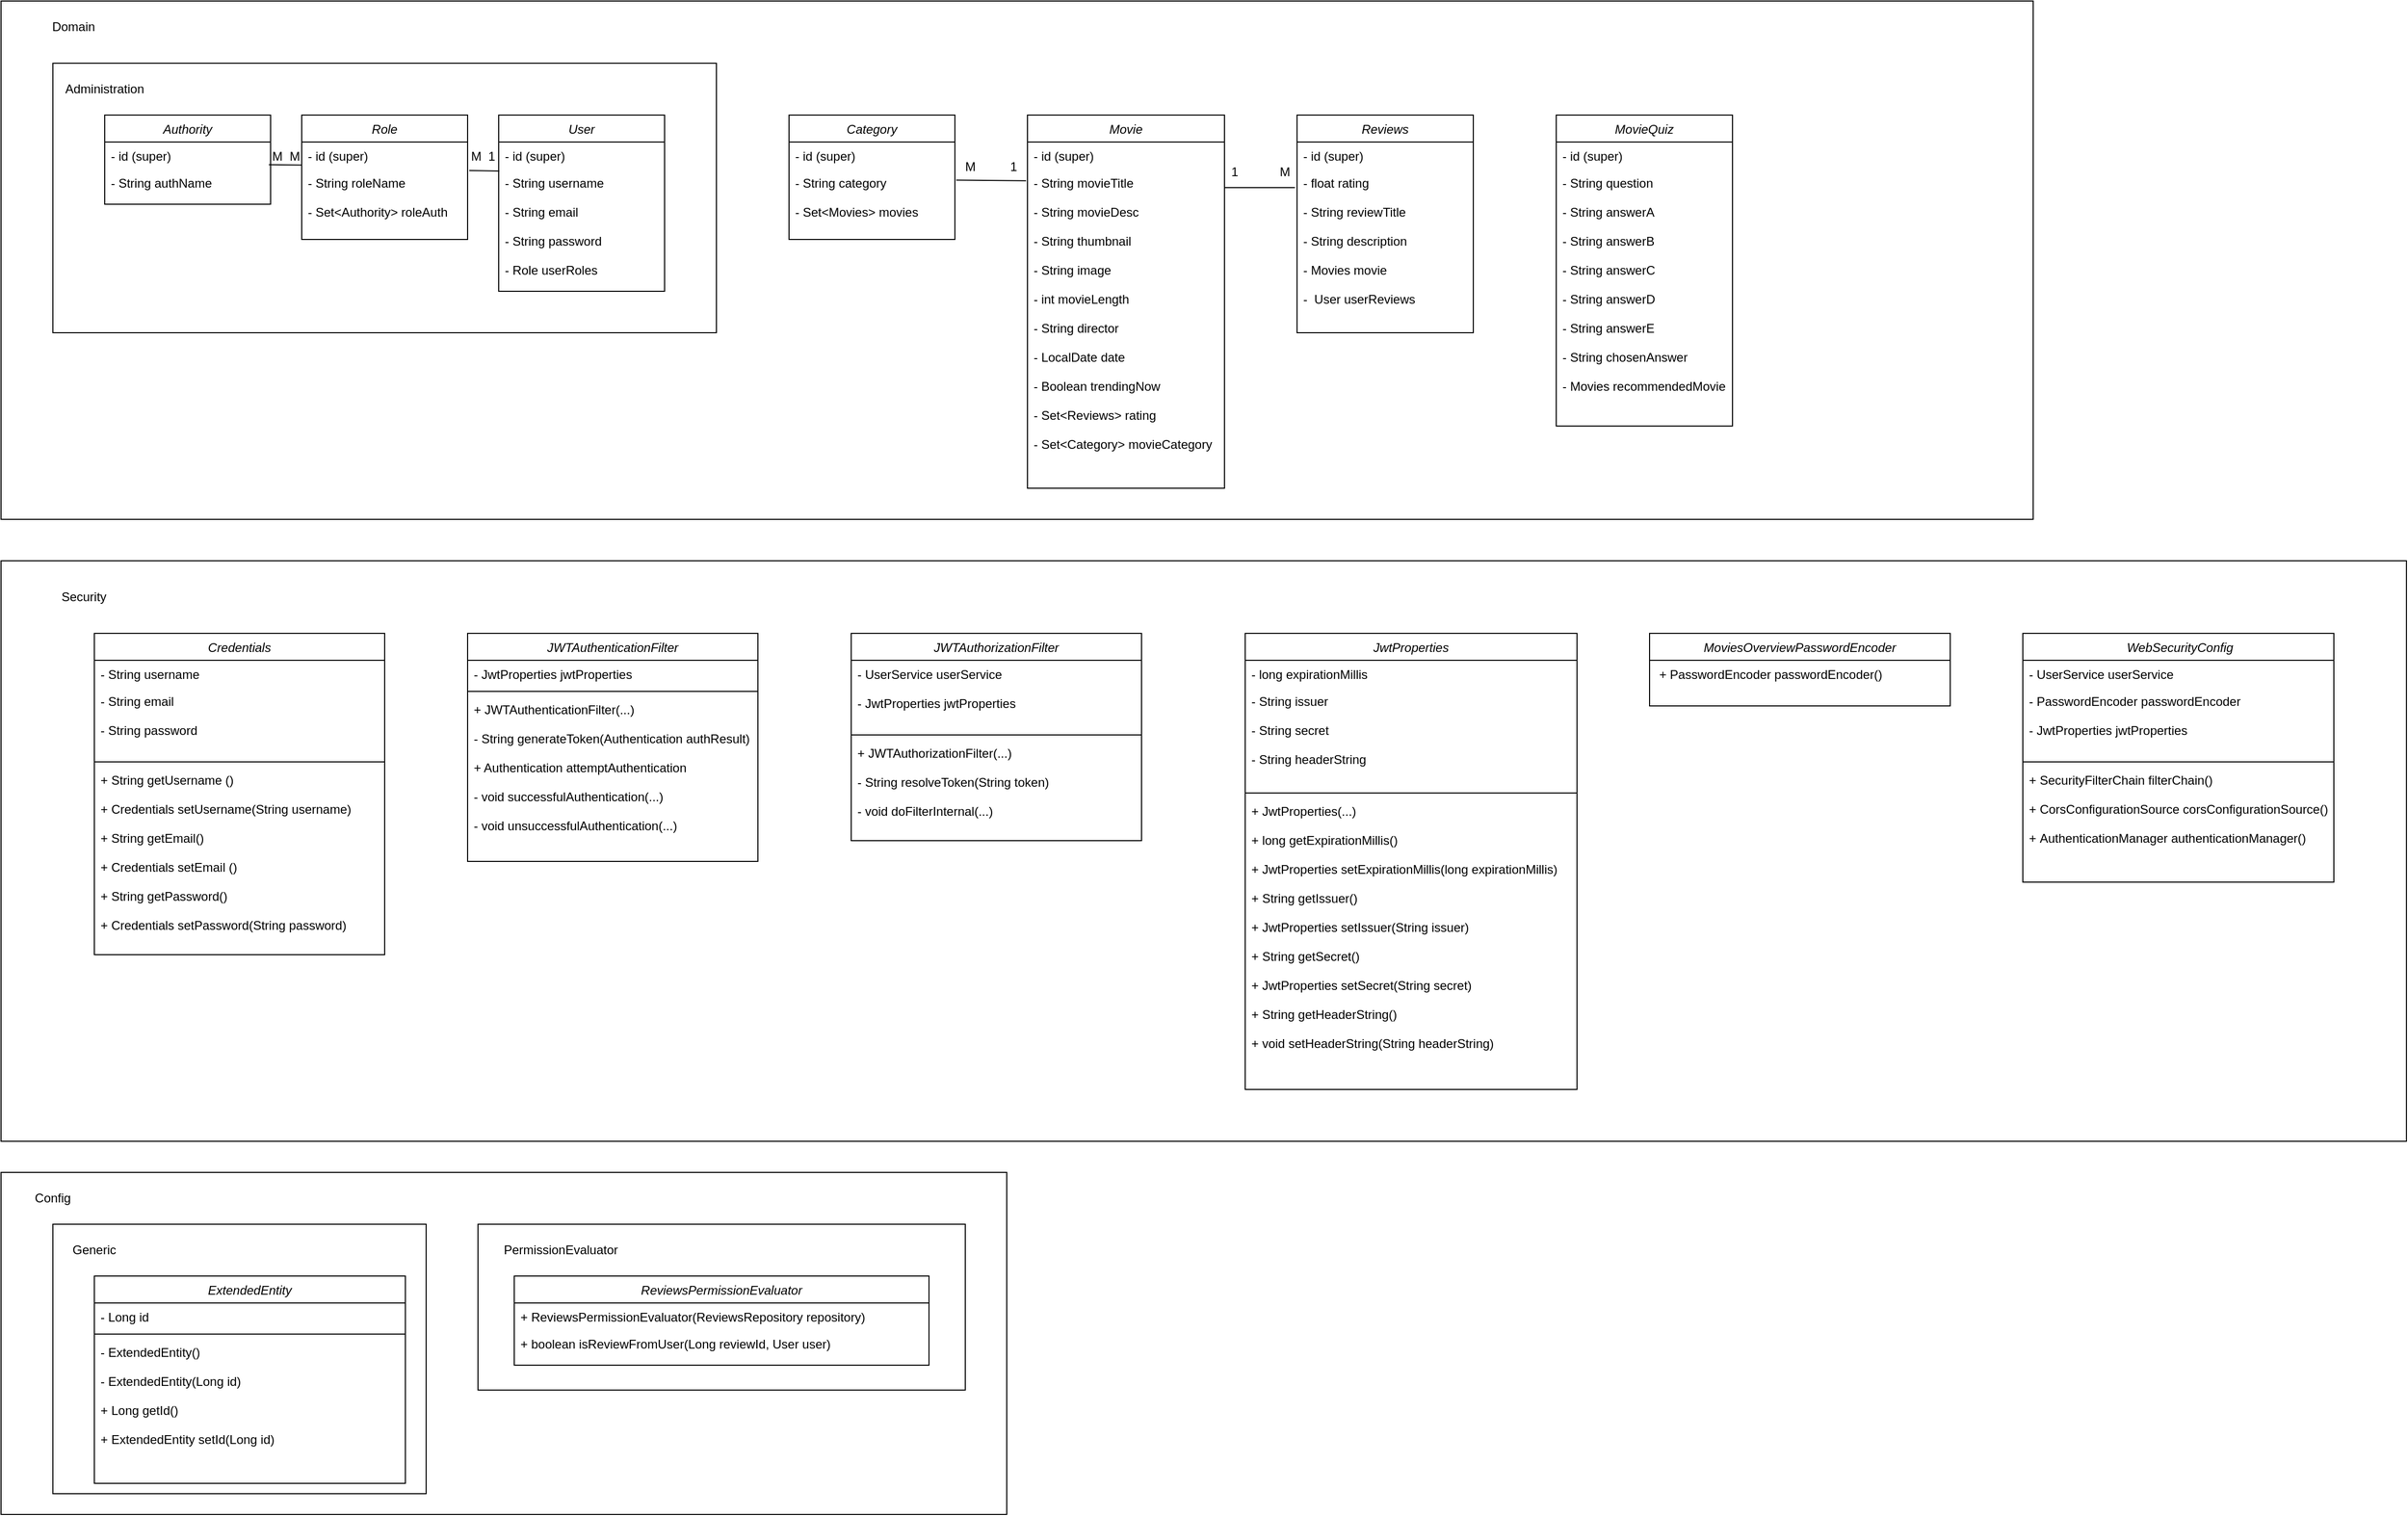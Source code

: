 <mxfile version="23.0.2" type="device">
  <diagram id="C5RBs43oDa-KdzZeNtuy" name="Page-1">
    <mxGraphModel dx="2289" dy="1111" grid="1" gridSize="10" guides="1" tooltips="1" connect="1" arrows="1" fold="1" page="1" pageScale="1" pageWidth="827" pageHeight="1169" math="0" shadow="0">
      <root>
        <mxCell id="WIyWlLk6GJQsqaUBKTNV-0" />
        <mxCell id="WIyWlLk6GJQsqaUBKTNV-1" parent="WIyWlLk6GJQsqaUBKTNV-0" />
        <mxCell id="aJEwED9x5y3yR0LrcW0z-95" value="" style="rounded=0;whiteSpace=wrap;html=1;" vertex="1" parent="WIyWlLk6GJQsqaUBKTNV-1">
          <mxGeometry x="120" y="1140" width="970" height="330" as="geometry" />
        </mxCell>
        <mxCell id="aJEwED9x5y3yR0LrcW0z-93" value="" style="rounded=0;whiteSpace=wrap;html=1;" vertex="1" parent="WIyWlLk6GJQsqaUBKTNV-1">
          <mxGeometry x="580" y="1190" width="470" height="160" as="geometry" />
        </mxCell>
        <mxCell id="aJEwED9x5y3yR0LrcW0z-87" value="" style="rounded=0;whiteSpace=wrap;html=1;" vertex="1" parent="WIyWlLk6GJQsqaUBKTNV-1">
          <mxGeometry x="170" y="1190" width="360" height="260" as="geometry" />
        </mxCell>
        <mxCell id="aJEwED9x5y3yR0LrcW0z-80" value="" style="rounded=0;whiteSpace=wrap;html=1;" vertex="1" parent="WIyWlLk6GJQsqaUBKTNV-1">
          <mxGeometry x="120" y="550" width="2320" height="560" as="geometry" />
        </mxCell>
        <mxCell id="aJEwED9x5y3yR0LrcW0z-45" value="" style="rounded=0;whiteSpace=wrap;html=1;" vertex="1" parent="WIyWlLk6GJQsqaUBKTNV-1">
          <mxGeometry x="120" y="10" width="1960" height="500" as="geometry" />
        </mxCell>
        <mxCell id="aJEwED9x5y3yR0LrcW0z-31" value="" style="rounded=0;whiteSpace=wrap;html=1;fillColor=default;" vertex="1" parent="WIyWlLk6GJQsqaUBKTNV-1">
          <mxGeometry x="170" y="70" width="640" height="260" as="geometry" />
        </mxCell>
        <mxCell id="zkfFHV4jXpPFQw0GAbJ--0" value="Authority" style="swimlane;fontStyle=2;align=center;verticalAlign=top;childLayout=stackLayout;horizontal=1;startSize=26;horizontalStack=0;resizeParent=1;resizeLast=0;collapsible=1;marginBottom=0;rounded=0;shadow=0;strokeWidth=1;" parent="WIyWlLk6GJQsqaUBKTNV-1" vertex="1">
          <mxGeometry x="220" y="120" width="160" height="86" as="geometry">
            <mxRectangle x="230" y="140" width="160" height="26" as="alternateBounds" />
          </mxGeometry>
        </mxCell>
        <mxCell id="zkfFHV4jXpPFQw0GAbJ--1" value="- id (super)&#xa;" style="text;align=left;verticalAlign=top;spacingLeft=4;spacingRight=4;overflow=hidden;rotatable=0;points=[[0,0.5],[1,0.5]];portConstraint=eastwest;" parent="zkfFHV4jXpPFQw0GAbJ--0" vertex="1">
          <mxGeometry y="26" width="160" height="26" as="geometry" />
        </mxCell>
        <mxCell id="zkfFHV4jXpPFQw0GAbJ--2" value="- String authName" style="text;align=left;verticalAlign=top;spacingLeft=4;spacingRight=4;overflow=hidden;rotatable=0;points=[[0,0.5],[1,0.5]];portConstraint=eastwest;rounded=0;shadow=0;html=0;" parent="zkfFHV4jXpPFQw0GAbJ--0" vertex="1">
          <mxGeometry y="52" width="160" height="26" as="geometry" />
        </mxCell>
        <mxCell id="aJEwED9x5y3yR0LrcW0z-0" value="Role" style="swimlane;fontStyle=2;align=center;verticalAlign=top;childLayout=stackLayout;horizontal=1;startSize=26;horizontalStack=0;resizeParent=1;resizeLast=0;collapsible=1;marginBottom=0;rounded=0;shadow=0;strokeWidth=1;" vertex="1" parent="WIyWlLk6GJQsqaUBKTNV-1">
          <mxGeometry x="410" y="120" width="160" height="120" as="geometry">
            <mxRectangle x="230" y="140" width="160" height="26" as="alternateBounds" />
          </mxGeometry>
        </mxCell>
        <mxCell id="aJEwED9x5y3yR0LrcW0z-1" value="- id (super)&#xa;" style="text;align=left;verticalAlign=top;spacingLeft=4;spacingRight=4;overflow=hidden;rotatable=0;points=[[0,0.5],[1,0.5]];portConstraint=eastwest;" vertex="1" parent="aJEwED9x5y3yR0LrcW0z-0">
          <mxGeometry y="26" width="160" height="26" as="geometry" />
        </mxCell>
        <mxCell id="aJEwED9x5y3yR0LrcW0z-2" value="- String roleName&#xa;&#xa;- Set&lt;Authority&gt; roleAuth" style="text;align=left;verticalAlign=top;spacingLeft=4;spacingRight=4;overflow=hidden;rotatable=0;points=[[0,0.5],[1,0.5]];portConstraint=eastwest;rounded=0;shadow=0;html=0;" vertex="1" parent="aJEwED9x5y3yR0LrcW0z-0">
          <mxGeometry y="52" width="160" height="58" as="geometry" />
        </mxCell>
        <mxCell id="aJEwED9x5y3yR0LrcW0z-21" value="User" style="swimlane;fontStyle=2;align=center;verticalAlign=top;childLayout=stackLayout;horizontal=1;startSize=26;horizontalStack=0;resizeParent=1;resizeLast=0;collapsible=1;marginBottom=0;rounded=0;shadow=0;strokeWidth=1;" vertex="1" parent="WIyWlLk6GJQsqaUBKTNV-1">
          <mxGeometry x="600" y="120" width="160" height="170" as="geometry">
            <mxRectangle x="230" y="140" width="160" height="26" as="alternateBounds" />
          </mxGeometry>
        </mxCell>
        <mxCell id="aJEwED9x5y3yR0LrcW0z-22" value="- id (super)&#xa;" style="text;align=left;verticalAlign=top;spacingLeft=4;spacingRight=4;overflow=hidden;rotatable=0;points=[[0,0.5],[1,0.5]];portConstraint=eastwest;" vertex="1" parent="aJEwED9x5y3yR0LrcW0z-21">
          <mxGeometry y="26" width="160" height="26" as="geometry" />
        </mxCell>
        <mxCell id="aJEwED9x5y3yR0LrcW0z-23" value="- String username&#xa;&#xa;- String email&#xa;&#xa;- String password&#xa;&#xa;- Role userRoles&#xa;" style="text;align=left;verticalAlign=top;spacingLeft=4;spacingRight=4;overflow=hidden;rotatable=0;points=[[0,0.5],[1,0.5]];portConstraint=eastwest;rounded=0;shadow=0;html=0;" vertex="1" parent="aJEwED9x5y3yR0LrcW0z-21">
          <mxGeometry y="52" width="160" height="118" as="geometry" />
        </mxCell>
        <mxCell id="aJEwED9x5y3yR0LrcW0z-32" value="Administration" style="text;html=1;strokeColor=none;fillColor=none;align=center;verticalAlign=middle;whiteSpace=wrap;rounded=0;" vertex="1" parent="WIyWlLk6GJQsqaUBKTNV-1">
          <mxGeometry x="190" y="80" width="60" height="30" as="geometry" />
        </mxCell>
        <mxCell id="aJEwED9x5y3yR0LrcW0z-36" value="Category" style="swimlane;fontStyle=2;align=center;verticalAlign=top;childLayout=stackLayout;horizontal=1;startSize=26;horizontalStack=0;resizeParent=1;resizeLast=0;collapsible=1;marginBottom=0;rounded=0;shadow=0;strokeWidth=1;" vertex="1" parent="WIyWlLk6GJQsqaUBKTNV-1">
          <mxGeometry x="880" y="120" width="160" height="120" as="geometry">
            <mxRectangle x="230" y="140" width="160" height="26" as="alternateBounds" />
          </mxGeometry>
        </mxCell>
        <mxCell id="aJEwED9x5y3yR0LrcW0z-37" value="- id (super)&#xa;" style="text;align=left;verticalAlign=top;spacingLeft=4;spacingRight=4;overflow=hidden;rotatable=0;points=[[0,0.5],[1,0.5]];portConstraint=eastwest;" vertex="1" parent="aJEwED9x5y3yR0LrcW0z-36">
          <mxGeometry y="26" width="160" height="26" as="geometry" />
        </mxCell>
        <mxCell id="aJEwED9x5y3yR0LrcW0z-38" value="- String category&#xa;&#xa;- Set&lt;Movies&gt; movies" style="text;align=left;verticalAlign=top;spacingLeft=4;spacingRight=4;overflow=hidden;rotatable=0;points=[[0,0.5],[1,0.5]];portConstraint=eastwest;rounded=0;shadow=0;html=0;" vertex="1" parent="aJEwED9x5y3yR0LrcW0z-36">
          <mxGeometry y="52" width="160" height="58" as="geometry" />
        </mxCell>
        <mxCell id="aJEwED9x5y3yR0LrcW0z-39" value="Reviews" style="swimlane;fontStyle=2;align=center;verticalAlign=top;childLayout=stackLayout;horizontal=1;startSize=26;horizontalStack=0;resizeParent=1;resizeLast=0;collapsible=1;marginBottom=0;rounded=0;shadow=0;strokeWidth=1;" vertex="1" parent="WIyWlLk6GJQsqaUBKTNV-1">
          <mxGeometry x="1370" y="120" width="170" height="210" as="geometry">
            <mxRectangle x="230" y="140" width="160" height="26" as="alternateBounds" />
          </mxGeometry>
        </mxCell>
        <mxCell id="aJEwED9x5y3yR0LrcW0z-40" value="- id (super)&#xa;" style="text;align=left;verticalAlign=top;spacingLeft=4;spacingRight=4;overflow=hidden;rotatable=0;points=[[0,0.5],[1,0.5]];portConstraint=eastwest;" vertex="1" parent="aJEwED9x5y3yR0LrcW0z-39">
          <mxGeometry y="26" width="170" height="26" as="geometry" />
        </mxCell>
        <mxCell id="aJEwED9x5y3yR0LrcW0z-41" value="- float rating&#xa;&#xa;- String reviewTitle&#xa;&#xa;- String description&#xa;&#xa;- Movies movie&#xa;&#xa;-  User userReviews" style="text;align=left;verticalAlign=top;spacingLeft=4;spacingRight=4;overflow=hidden;rotatable=0;points=[[0,0.5],[1,0.5]];portConstraint=eastwest;rounded=0;shadow=0;html=0;" vertex="1" parent="aJEwED9x5y3yR0LrcW0z-39">
          <mxGeometry y="52" width="170" height="158" as="geometry" />
        </mxCell>
        <mxCell id="aJEwED9x5y3yR0LrcW0z-42" value="Movie" style="swimlane;fontStyle=2;align=center;verticalAlign=top;childLayout=stackLayout;horizontal=1;startSize=26;horizontalStack=0;resizeParent=1;resizeLast=0;collapsible=1;marginBottom=0;rounded=0;shadow=0;strokeWidth=1;" vertex="1" parent="WIyWlLk6GJQsqaUBKTNV-1">
          <mxGeometry x="1110" y="120" width="190" height="360" as="geometry">
            <mxRectangle x="230" y="140" width="160" height="26" as="alternateBounds" />
          </mxGeometry>
        </mxCell>
        <mxCell id="aJEwED9x5y3yR0LrcW0z-43" value="- id (super)&#xa;" style="text;align=left;verticalAlign=top;spacingLeft=4;spacingRight=4;overflow=hidden;rotatable=0;points=[[0,0.5],[1,0.5]];portConstraint=eastwest;" vertex="1" parent="aJEwED9x5y3yR0LrcW0z-42">
          <mxGeometry y="26" width="190" height="26" as="geometry" />
        </mxCell>
        <mxCell id="aJEwED9x5y3yR0LrcW0z-44" value="- String movieTitle&#xa;&#xa;- String movieDesc&#xa;&#xa;- String thumbnail&#xa;&#xa;- String image&#xa;&#xa;- int movieLength     &#xa;&#xa;- String director&#xa;&#xa;- LocalDate date&#xa;&#xa;- Boolean trendingNow&#xa;&#xa;- Set&lt;Reviews&gt; rating&#xa;&#xa;- Set&lt;Category&gt; movieCategory&#xa;&#xa;&#xa;" style="text;align=left;verticalAlign=top;spacingLeft=4;spacingRight=4;overflow=hidden;rotatable=0;points=[[0,0.5],[1,0.5]];portConstraint=eastwest;rounded=0;shadow=0;html=0;" vertex="1" parent="aJEwED9x5y3yR0LrcW0z-42">
          <mxGeometry y="52" width="190" height="308" as="geometry" />
        </mxCell>
        <mxCell id="aJEwED9x5y3yR0LrcW0z-46" value="Domain" style="text;html=1;strokeColor=none;fillColor=none;align=center;verticalAlign=middle;whiteSpace=wrap;rounded=0;" vertex="1" parent="WIyWlLk6GJQsqaUBKTNV-1">
          <mxGeometry x="160" y="20" width="60" height="30" as="geometry" />
        </mxCell>
        <mxCell id="aJEwED9x5y3yR0LrcW0z-47" value="Credentials" style="swimlane;fontStyle=2;align=center;verticalAlign=top;childLayout=stackLayout;horizontal=1;startSize=26;horizontalStack=0;resizeParent=1;resizeLast=0;collapsible=1;marginBottom=0;rounded=0;shadow=0;strokeWidth=1;" vertex="1" parent="WIyWlLk6GJQsqaUBKTNV-1">
          <mxGeometry x="210" y="620" width="280" height="310" as="geometry">
            <mxRectangle x="230" y="140" width="160" height="26" as="alternateBounds" />
          </mxGeometry>
        </mxCell>
        <mxCell id="aJEwED9x5y3yR0LrcW0z-48" value="- String username" style="text;align=left;verticalAlign=top;spacingLeft=4;spacingRight=4;overflow=hidden;rotatable=0;points=[[0,0.5],[1,0.5]];portConstraint=eastwest;" vertex="1" parent="aJEwED9x5y3yR0LrcW0z-47">
          <mxGeometry y="26" width="280" height="26" as="geometry" />
        </mxCell>
        <mxCell id="aJEwED9x5y3yR0LrcW0z-49" value="- String email&#xa;&#xa;- String password" style="text;align=left;verticalAlign=top;spacingLeft=4;spacingRight=4;overflow=hidden;rotatable=0;points=[[0,0.5],[1,0.5]];portConstraint=eastwest;rounded=0;shadow=0;html=0;" vertex="1" parent="aJEwED9x5y3yR0LrcW0z-47">
          <mxGeometry y="52" width="280" height="68" as="geometry" />
        </mxCell>
        <mxCell id="aJEwED9x5y3yR0LrcW0z-50" value="" style="line;html=1;strokeWidth=1;align=left;verticalAlign=middle;spacingTop=-1;spacingLeft=3;spacingRight=3;rotatable=0;labelPosition=right;points=[];portConstraint=eastwest;" vertex="1" parent="aJEwED9x5y3yR0LrcW0z-47">
          <mxGeometry y="120" width="280" height="8" as="geometry" />
        </mxCell>
        <mxCell id="aJEwED9x5y3yR0LrcW0z-51" value="+ String getUsername ()&#xa;&#xa;+ Credentials setUsername(String username)&#xa;&#xa;+ String getEmail()&#xa;&#xa;+ Credentials setEmail ()&#xa;&#xa;+ String getPassword()&#xa;&#xa;+ Credentials setPassword(String password)" style="text;align=left;verticalAlign=top;spacingLeft=4;spacingRight=4;overflow=hidden;rotatable=0;points=[[0,0.5],[1,0.5]];portConstraint=eastwest;" vertex="1" parent="aJEwED9x5y3yR0LrcW0z-47">
          <mxGeometry y="128" width="280" height="182" as="geometry" />
        </mxCell>
        <mxCell id="aJEwED9x5y3yR0LrcW0z-57" value="JWTAuthenticationFilter" style="swimlane;fontStyle=2;align=center;verticalAlign=top;childLayout=stackLayout;horizontal=1;startSize=26;horizontalStack=0;resizeParent=1;resizeLast=0;collapsible=1;marginBottom=0;rounded=0;shadow=0;strokeWidth=1;" vertex="1" parent="WIyWlLk6GJQsqaUBKTNV-1">
          <mxGeometry x="570" y="620" width="280" height="220" as="geometry">
            <mxRectangle x="230" y="140" width="160" height="26" as="alternateBounds" />
          </mxGeometry>
        </mxCell>
        <mxCell id="aJEwED9x5y3yR0LrcW0z-58" value="- JwtProperties jwtProperties" style="text;align=left;verticalAlign=top;spacingLeft=4;spacingRight=4;overflow=hidden;rotatable=0;points=[[0,0.5],[1,0.5]];portConstraint=eastwest;" vertex="1" parent="aJEwED9x5y3yR0LrcW0z-57">
          <mxGeometry y="26" width="280" height="26" as="geometry" />
        </mxCell>
        <mxCell id="aJEwED9x5y3yR0LrcW0z-60" value="" style="line;html=1;strokeWidth=1;align=left;verticalAlign=middle;spacingTop=-1;spacingLeft=3;spacingRight=3;rotatable=0;labelPosition=right;points=[];portConstraint=eastwest;" vertex="1" parent="aJEwED9x5y3yR0LrcW0z-57">
          <mxGeometry y="52" width="280" height="8" as="geometry" />
        </mxCell>
        <mxCell id="aJEwED9x5y3yR0LrcW0z-61" value="+ JWTAuthenticationFilter(...)&#xa;&#xa;- String generateToken(Authentication authResult)&#xa;&#xa;+ Authentication attemptAuthentication&#xa;&#xa;- void successfulAuthentication(...)&#xa;&#xa;- void unsuccessfulAuthentication(...)" style="text;align=left;verticalAlign=top;spacingLeft=4;spacingRight=4;overflow=hidden;rotatable=0;points=[[0,0.5],[1,0.5]];portConstraint=eastwest;" vertex="1" parent="aJEwED9x5y3yR0LrcW0z-57">
          <mxGeometry y="60" width="280" height="160" as="geometry" />
        </mxCell>
        <mxCell id="aJEwED9x5y3yR0LrcW0z-62" value="JWTAuthorizationFilter" style="swimlane;fontStyle=2;align=center;verticalAlign=top;childLayout=stackLayout;horizontal=1;startSize=26;horizontalStack=0;resizeParent=1;resizeLast=0;collapsible=1;marginBottom=0;rounded=0;shadow=0;strokeWidth=1;" vertex="1" parent="WIyWlLk6GJQsqaUBKTNV-1">
          <mxGeometry x="940" y="620" width="280" height="200" as="geometry">
            <mxRectangle x="230" y="140" width="160" height="26" as="alternateBounds" />
          </mxGeometry>
        </mxCell>
        <mxCell id="aJEwED9x5y3yR0LrcW0z-64" value="- UserService userService&#xa;&#xa;- JwtProperties jwtProperties" style="text;align=left;verticalAlign=top;spacingLeft=4;spacingRight=4;overflow=hidden;rotatable=0;points=[[0,0.5],[1,0.5]];portConstraint=eastwest;rounded=0;shadow=0;html=0;" vertex="1" parent="aJEwED9x5y3yR0LrcW0z-62">
          <mxGeometry y="26" width="280" height="68" as="geometry" />
        </mxCell>
        <mxCell id="aJEwED9x5y3yR0LrcW0z-65" value="" style="line;html=1;strokeWidth=1;align=left;verticalAlign=middle;spacingTop=-1;spacingLeft=3;spacingRight=3;rotatable=0;labelPosition=right;points=[];portConstraint=eastwest;" vertex="1" parent="aJEwED9x5y3yR0LrcW0z-62">
          <mxGeometry y="94" width="280" height="8" as="geometry" />
        </mxCell>
        <mxCell id="aJEwED9x5y3yR0LrcW0z-66" value="+ JWTAuthorizationFilter(...)&#xa;&#xa;- String resolveToken(String token)&#xa;&#xa;- void doFilterInternal(...)&#xa;&#xa;" style="text;align=left;verticalAlign=top;spacingLeft=4;spacingRight=4;overflow=hidden;rotatable=0;points=[[0,0.5],[1,0.5]];portConstraint=eastwest;" vertex="1" parent="aJEwED9x5y3yR0LrcW0z-62">
          <mxGeometry y="102" width="280" height="88" as="geometry" />
        </mxCell>
        <mxCell id="aJEwED9x5y3yR0LrcW0z-67" value="JwtProperties" style="swimlane;fontStyle=2;align=center;verticalAlign=top;childLayout=stackLayout;horizontal=1;startSize=26;horizontalStack=0;resizeParent=1;resizeLast=0;collapsible=1;marginBottom=0;rounded=0;shadow=0;strokeWidth=1;" vertex="1" parent="WIyWlLk6GJQsqaUBKTNV-1">
          <mxGeometry x="1320" y="620" width="320" height="440" as="geometry">
            <mxRectangle x="230" y="140" width="160" height="26" as="alternateBounds" />
          </mxGeometry>
        </mxCell>
        <mxCell id="aJEwED9x5y3yR0LrcW0z-68" value="- long expirationMillis" style="text;align=left;verticalAlign=top;spacingLeft=4;spacingRight=4;overflow=hidden;rotatable=0;points=[[0,0.5],[1,0.5]];portConstraint=eastwest;" vertex="1" parent="aJEwED9x5y3yR0LrcW0z-67">
          <mxGeometry y="26" width="320" height="26" as="geometry" />
        </mxCell>
        <mxCell id="aJEwED9x5y3yR0LrcW0z-69" value="- String issuer&#xa;&#xa;- String secret&#xa;&#xa;- String headerString" style="text;align=left;verticalAlign=top;spacingLeft=4;spacingRight=4;overflow=hidden;rotatable=0;points=[[0,0.5],[1,0.5]];portConstraint=eastwest;rounded=0;shadow=0;html=0;" vertex="1" parent="aJEwED9x5y3yR0LrcW0z-67">
          <mxGeometry y="52" width="320" height="98" as="geometry" />
        </mxCell>
        <mxCell id="aJEwED9x5y3yR0LrcW0z-70" value="" style="line;html=1;strokeWidth=1;align=left;verticalAlign=middle;spacingTop=-1;spacingLeft=3;spacingRight=3;rotatable=0;labelPosition=right;points=[];portConstraint=eastwest;" vertex="1" parent="aJEwED9x5y3yR0LrcW0z-67">
          <mxGeometry y="150" width="320" height="8" as="geometry" />
        </mxCell>
        <mxCell id="aJEwED9x5y3yR0LrcW0z-71" value="+ JwtProperties(...)&#xa;&#xa;+ long getExpirationMillis()&#xa;&#xa;+ JwtProperties setExpirationMillis(long expirationMillis)&#xa;&#xa;+ String getIssuer()&#xa;&#xa;+ JwtProperties setIssuer(String issuer)&#xa;&#xa;+ String getSecret()&#xa;&#xa;+ JwtProperties setSecret(String secret)&#xa;&#xa;+ String getHeaderString() &#xa;&#xa;+ void setHeaderString(String headerString) " style="text;align=left;verticalAlign=top;spacingLeft=4;spacingRight=4;overflow=hidden;rotatable=0;points=[[0,0.5],[1,0.5]];portConstraint=eastwest;" vertex="1" parent="aJEwED9x5y3yR0LrcW0z-67">
          <mxGeometry y="158" width="320" height="282" as="geometry" />
        </mxCell>
        <mxCell id="aJEwED9x5y3yR0LrcW0z-72" value="MoviesOverviewPasswordEncoder" style="swimlane;fontStyle=2;align=center;verticalAlign=top;childLayout=stackLayout;horizontal=1;startSize=26;horizontalStack=0;resizeParent=1;resizeLast=0;collapsible=1;marginBottom=0;rounded=0;shadow=0;strokeWidth=1;" vertex="1" parent="WIyWlLk6GJQsqaUBKTNV-1">
          <mxGeometry x="1710" y="620" width="290" height="70" as="geometry">
            <mxRectangle x="230" y="140" width="160" height="26" as="alternateBounds" />
          </mxGeometry>
        </mxCell>
        <mxCell id="aJEwED9x5y3yR0LrcW0z-73" value=" + PasswordEncoder passwordEncoder()" style="text;align=left;verticalAlign=top;spacingLeft=4;spacingRight=4;overflow=hidden;rotatable=0;points=[[0,0.5],[1,0.5]];portConstraint=eastwest;" vertex="1" parent="aJEwED9x5y3yR0LrcW0z-72">
          <mxGeometry y="26" width="290" height="26" as="geometry" />
        </mxCell>
        <mxCell id="aJEwED9x5y3yR0LrcW0z-75" value=" WebSecurityConfig" style="swimlane;fontStyle=2;align=center;verticalAlign=top;childLayout=stackLayout;horizontal=1;startSize=26;horizontalStack=0;resizeParent=1;resizeLast=0;collapsible=1;marginBottom=0;rounded=0;shadow=0;strokeWidth=1;" vertex="1" parent="WIyWlLk6GJQsqaUBKTNV-1">
          <mxGeometry x="2070" y="620" width="300" height="240" as="geometry">
            <mxRectangle x="230" y="140" width="160" height="26" as="alternateBounds" />
          </mxGeometry>
        </mxCell>
        <mxCell id="aJEwED9x5y3yR0LrcW0z-76" value="- UserService userService" style="text;align=left;verticalAlign=top;spacingLeft=4;spacingRight=4;overflow=hidden;rotatable=0;points=[[0,0.5],[1,0.5]];portConstraint=eastwest;" vertex="1" parent="aJEwED9x5y3yR0LrcW0z-75">
          <mxGeometry y="26" width="300" height="26" as="geometry" />
        </mxCell>
        <mxCell id="aJEwED9x5y3yR0LrcW0z-77" value="- PasswordEncoder passwordEncoder&#xa;&#xa;- JwtProperties jwtProperties" style="text;align=left;verticalAlign=top;spacingLeft=4;spacingRight=4;overflow=hidden;rotatable=0;points=[[0,0.5],[1,0.5]];portConstraint=eastwest;rounded=0;shadow=0;html=0;" vertex="1" parent="aJEwED9x5y3yR0LrcW0z-75">
          <mxGeometry y="52" width="300" height="68" as="geometry" />
        </mxCell>
        <mxCell id="aJEwED9x5y3yR0LrcW0z-78" value="" style="line;html=1;strokeWidth=1;align=left;verticalAlign=middle;spacingTop=-1;spacingLeft=3;spacingRight=3;rotatable=0;labelPosition=right;points=[];portConstraint=eastwest;" vertex="1" parent="aJEwED9x5y3yR0LrcW0z-75">
          <mxGeometry y="120" width="300" height="8" as="geometry" />
        </mxCell>
        <mxCell id="aJEwED9x5y3yR0LrcW0z-79" value="+ SecurityFilterChain filterChain()&#xa;&#xa;+ CorsConfigurationSource corsConfigurationSource()&#xa;&#xa;+ AuthenticationManager authenticationManager()" style="text;align=left;verticalAlign=top;spacingLeft=4;spacingRight=4;overflow=hidden;rotatable=0;points=[[0,0.5],[1,0.5]];portConstraint=eastwest;" vertex="1" parent="aJEwED9x5y3yR0LrcW0z-75">
          <mxGeometry y="128" width="300" height="112" as="geometry" />
        </mxCell>
        <mxCell id="aJEwED9x5y3yR0LrcW0z-81" value="Security" style="text;html=1;strokeColor=none;fillColor=none;align=center;verticalAlign=middle;whiteSpace=wrap;rounded=0;" vertex="1" parent="WIyWlLk6GJQsqaUBKTNV-1">
          <mxGeometry x="170" y="570" width="60" height="30" as="geometry" />
        </mxCell>
        <mxCell id="aJEwED9x5y3yR0LrcW0z-82" value="ExtendedEntity" style="swimlane;fontStyle=2;align=center;verticalAlign=top;childLayout=stackLayout;horizontal=1;startSize=26;horizontalStack=0;resizeParent=1;resizeLast=0;collapsible=1;marginBottom=0;rounded=0;shadow=0;strokeWidth=1;" vertex="1" parent="WIyWlLk6GJQsqaUBKTNV-1">
          <mxGeometry x="210" y="1240" width="300" height="200" as="geometry">
            <mxRectangle x="230" y="140" width="160" height="26" as="alternateBounds" />
          </mxGeometry>
        </mxCell>
        <mxCell id="aJEwED9x5y3yR0LrcW0z-83" value="- Long id" style="text;align=left;verticalAlign=top;spacingLeft=4;spacingRight=4;overflow=hidden;rotatable=0;points=[[0,0.5],[1,0.5]];portConstraint=eastwest;" vertex="1" parent="aJEwED9x5y3yR0LrcW0z-82">
          <mxGeometry y="26" width="300" height="26" as="geometry" />
        </mxCell>
        <mxCell id="aJEwED9x5y3yR0LrcW0z-85" value="" style="line;html=1;strokeWidth=1;align=left;verticalAlign=middle;spacingTop=-1;spacingLeft=3;spacingRight=3;rotatable=0;labelPosition=right;points=[];portConstraint=eastwest;" vertex="1" parent="aJEwED9x5y3yR0LrcW0z-82">
          <mxGeometry y="52" width="300" height="8" as="geometry" />
        </mxCell>
        <mxCell id="aJEwED9x5y3yR0LrcW0z-86" value="- ExtendedEntity()&#xa;&#xa;- ExtendedEntity(Long id)&#xa;&#xa;+ Long getId()&#xa;&#xa;+ ExtendedEntity setId(Long id)" style="text;align=left;verticalAlign=top;spacingLeft=4;spacingRight=4;overflow=hidden;rotatable=0;points=[[0,0.5],[1,0.5]];portConstraint=eastwest;" vertex="1" parent="aJEwED9x5y3yR0LrcW0z-82">
          <mxGeometry y="60" width="300" height="112" as="geometry" />
        </mxCell>
        <mxCell id="aJEwED9x5y3yR0LrcW0z-88" value="Generic" style="text;html=1;strokeColor=none;fillColor=none;align=center;verticalAlign=middle;whiteSpace=wrap;rounded=0;" vertex="1" parent="WIyWlLk6GJQsqaUBKTNV-1">
          <mxGeometry x="180" y="1200" width="60" height="30" as="geometry" />
        </mxCell>
        <mxCell id="aJEwED9x5y3yR0LrcW0z-89" value="ReviewsPermissionEvaluator" style="swimlane;fontStyle=2;align=center;verticalAlign=top;childLayout=stackLayout;horizontal=1;startSize=26;horizontalStack=0;resizeParent=1;resizeLast=0;collapsible=1;marginBottom=0;rounded=0;shadow=0;strokeWidth=1;" vertex="1" parent="WIyWlLk6GJQsqaUBKTNV-1">
          <mxGeometry x="615" y="1240" width="400" height="86" as="geometry">
            <mxRectangle x="230" y="140" width="160" height="26" as="alternateBounds" />
          </mxGeometry>
        </mxCell>
        <mxCell id="aJEwED9x5y3yR0LrcW0z-90" value="+ ReviewsPermissionEvaluator(ReviewsRepository repository)" style="text;align=left;verticalAlign=top;spacingLeft=4;spacingRight=4;overflow=hidden;rotatable=0;points=[[0,0.5],[1,0.5]];portConstraint=eastwest;" vertex="1" parent="aJEwED9x5y3yR0LrcW0z-89">
          <mxGeometry y="26" width="400" height="26" as="geometry" />
        </mxCell>
        <mxCell id="aJEwED9x5y3yR0LrcW0z-91" value="+ boolean isReviewFromUser(Long reviewId, User user)" style="text;align=left;verticalAlign=top;spacingLeft=4;spacingRight=4;overflow=hidden;rotatable=0;points=[[0,0.5],[1,0.5]];portConstraint=eastwest;rounded=0;shadow=0;html=0;" vertex="1" parent="aJEwED9x5y3yR0LrcW0z-89">
          <mxGeometry y="52" width="400" height="26" as="geometry" />
        </mxCell>
        <mxCell id="aJEwED9x5y3yR0LrcW0z-94" value="PermissionEvaluator" style="text;html=1;strokeColor=none;fillColor=none;align=center;verticalAlign=middle;whiteSpace=wrap;rounded=0;" vertex="1" parent="WIyWlLk6GJQsqaUBKTNV-1">
          <mxGeometry x="630" y="1200" width="60" height="30" as="geometry" />
        </mxCell>
        <mxCell id="aJEwED9x5y3yR0LrcW0z-96" value="Config" style="text;html=1;strokeColor=none;fillColor=none;align=center;verticalAlign=middle;whiteSpace=wrap;rounded=0;" vertex="1" parent="WIyWlLk6GJQsqaUBKTNV-1">
          <mxGeometry x="140" y="1150" width="60" height="30" as="geometry" />
        </mxCell>
        <mxCell id="aJEwED9x5y3yR0LrcW0z-101" value="M&amp;nbsp; M" style="text;html=1;strokeColor=none;fillColor=none;align=center;verticalAlign=middle;whiteSpace=wrap;rounded=0;" vertex="1" parent="WIyWlLk6GJQsqaUBKTNV-1">
          <mxGeometry x="380" y="150" width="30" height="20" as="geometry" />
        </mxCell>
        <mxCell id="aJEwED9x5y3yR0LrcW0z-104" value="" style="endArrow=none;html=1;rounded=0;exitX=1.008;exitY=-0.158;exitDx=0;exitDy=0;exitPerimeter=0;entryX=0.021;entryY=0.857;entryDx=0;entryDy=0;entryPerimeter=0;" edge="1" parent="WIyWlLk6GJQsqaUBKTNV-1">
          <mxGeometry width="50" height="50" relative="1" as="geometry">
            <mxPoint x="378.28" y="167.892" as="sourcePoint" />
            <mxPoint x="410.36" y="168.282" as="targetPoint" />
          </mxGeometry>
        </mxCell>
        <mxCell id="aJEwED9x5y3yR0LrcW0z-108" value="" style="endArrow=none;html=1;rounded=0;exitX=1.01;exitY=0.025;exitDx=0;exitDy=0;exitPerimeter=0;entryX=0.004;entryY=0.017;entryDx=0;entryDy=0;entryPerimeter=0;" edge="1" parent="WIyWlLk6GJQsqaUBKTNV-1" source="aJEwED9x5y3yR0LrcW0z-2" target="aJEwED9x5y3yR0LrcW0z-23">
          <mxGeometry width="50" height="50" relative="1" as="geometry">
            <mxPoint x="388.28" y="177.892" as="sourcePoint" />
            <mxPoint x="420.36" y="178.282" as="targetPoint" />
          </mxGeometry>
        </mxCell>
        <mxCell id="aJEwED9x5y3yR0LrcW0z-109" value="M&amp;nbsp; 1" style="text;html=1;strokeColor=none;fillColor=none;align=center;verticalAlign=middle;whiteSpace=wrap;rounded=0;" vertex="1" parent="WIyWlLk6GJQsqaUBKTNV-1">
          <mxGeometry x="570" y="150" width="30" height="20" as="geometry" />
        </mxCell>
        <mxCell id="aJEwED9x5y3yR0LrcW0z-110" value="M&amp;nbsp; &amp;nbsp; &amp;nbsp; &amp;nbsp; &amp;nbsp; 1" style="text;html=1;strokeColor=none;fillColor=none;align=center;verticalAlign=middle;whiteSpace=wrap;rounded=0;" vertex="1" parent="WIyWlLk6GJQsqaUBKTNV-1">
          <mxGeometry x="1030" y="160" width="90" height="20" as="geometry" />
        </mxCell>
        <mxCell id="aJEwED9x5y3yR0LrcW0z-112" value="" style="endArrow=none;html=1;rounded=0;exitX=1.008;exitY=0.186;exitDx=0;exitDy=0;exitPerimeter=0;entryX=-0.007;entryY=0.037;entryDx=0;entryDy=0;entryPerimeter=0;" edge="1" parent="WIyWlLk6GJQsqaUBKTNV-1" source="aJEwED9x5y3yR0LrcW0z-38" target="aJEwED9x5y3yR0LrcW0z-44">
          <mxGeometry width="50" height="50" relative="1" as="geometry">
            <mxPoint x="770" y="180" as="sourcePoint" />
            <mxPoint x="820" y="130" as="targetPoint" />
          </mxGeometry>
        </mxCell>
        <mxCell id="aJEwED9x5y3yR0LrcW0z-113" value="" style="endArrow=none;html=1;rounded=0;exitX=1.008;exitY=0.186;exitDx=0;exitDy=0;exitPerimeter=0;entryX=-0.007;entryY=0.037;entryDx=0;entryDy=0;entryPerimeter=0;" edge="1" parent="WIyWlLk6GJQsqaUBKTNV-1">
          <mxGeometry width="50" height="50" relative="1" as="geometry">
            <mxPoint x="1300" y="190" as="sourcePoint" />
            <mxPoint x="1368" y="190" as="targetPoint" />
          </mxGeometry>
        </mxCell>
        <mxCell id="aJEwED9x5y3yR0LrcW0z-114" value="MovieQuiz" style="swimlane;fontStyle=2;align=center;verticalAlign=top;childLayout=stackLayout;horizontal=1;startSize=26;horizontalStack=0;resizeParent=1;resizeLast=0;collapsible=1;marginBottom=0;rounded=0;shadow=0;strokeWidth=1;" vertex="1" parent="WIyWlLk6GJQsqaUBKTNV-1">
          <mxGeometry x="1620" y="120" width="170" height="300" as="geometry">
            <mxRectangle x="230" y="140" width="160" height="26" as="alternateBounds" />
          </mxGeometry>
        </mxCell>
        <mxCell id="aJEwED9x5y3yR0LrcW0z-115" value="- id (super)&#xa;" style="text;align=left;verticalAlign=top;spacingLeft=4;spacingRight=4;overflow=hidden;rotatable=0;points=[[0,0.5],[1,0.5]];portConstraint=eastwest;" vertex="1" parent="aJEwED9x5y3yR0LrcW0z-114">
          <mxGeometry y="26" width="170" height="26" as="geometry" />
        </mxCell>
        <mxCell id="aJEwED9x5y3yR0LrcW0z-116" value="- String question&#xa;&#xa;- String answerA&#xa;&#xa;- String answerB&#xa;&#xa;- String answerC&#xa;&#xa;- String answerD&#xa;&#xa;- String answerE&#xa;&#xa;- String chosenAnswer&#xa;&#xa;- Movies recommendedMovie&#xa;&#xa;&#xa;" style="text;align=left;verticalAlign=top;spacingLeft=4;spacingRight=4;overflow=hidden;rotatable=0;points=[[0,0.5],[1,0.5]];portConstraint=eastwest;rounded=0;shadow=0;html=0;" vertex="1" parent="aJEwED9x5y3yR0LrcW0z-114">
          <mxGeometry y="52" width="170" height="238" as="geometry" />
        </mxCell>
        <mxCell id="aJEwED9x5y3yR0LrcW0z-118" value="1&amp;nbsp; &amp;nbsp; &amp;nbsp; &amp;nbsp; &amp;nbsp; &amp;nbsp; M" style="text;html=1;strokeColor=none;fillColor=none;align=center;verticalAlign=middle;whiteSpace=wrap;rounded=0;" vertex="1" parent="WIyWlLk6GJQsqaUBKTNV-1">
          <mxGeometry x="1290" y="165" width="90" height="20" as="geometry" />
        </mxCell>
      </root>
    </mxGraphModel>
  </diagram>
</mxfile>
